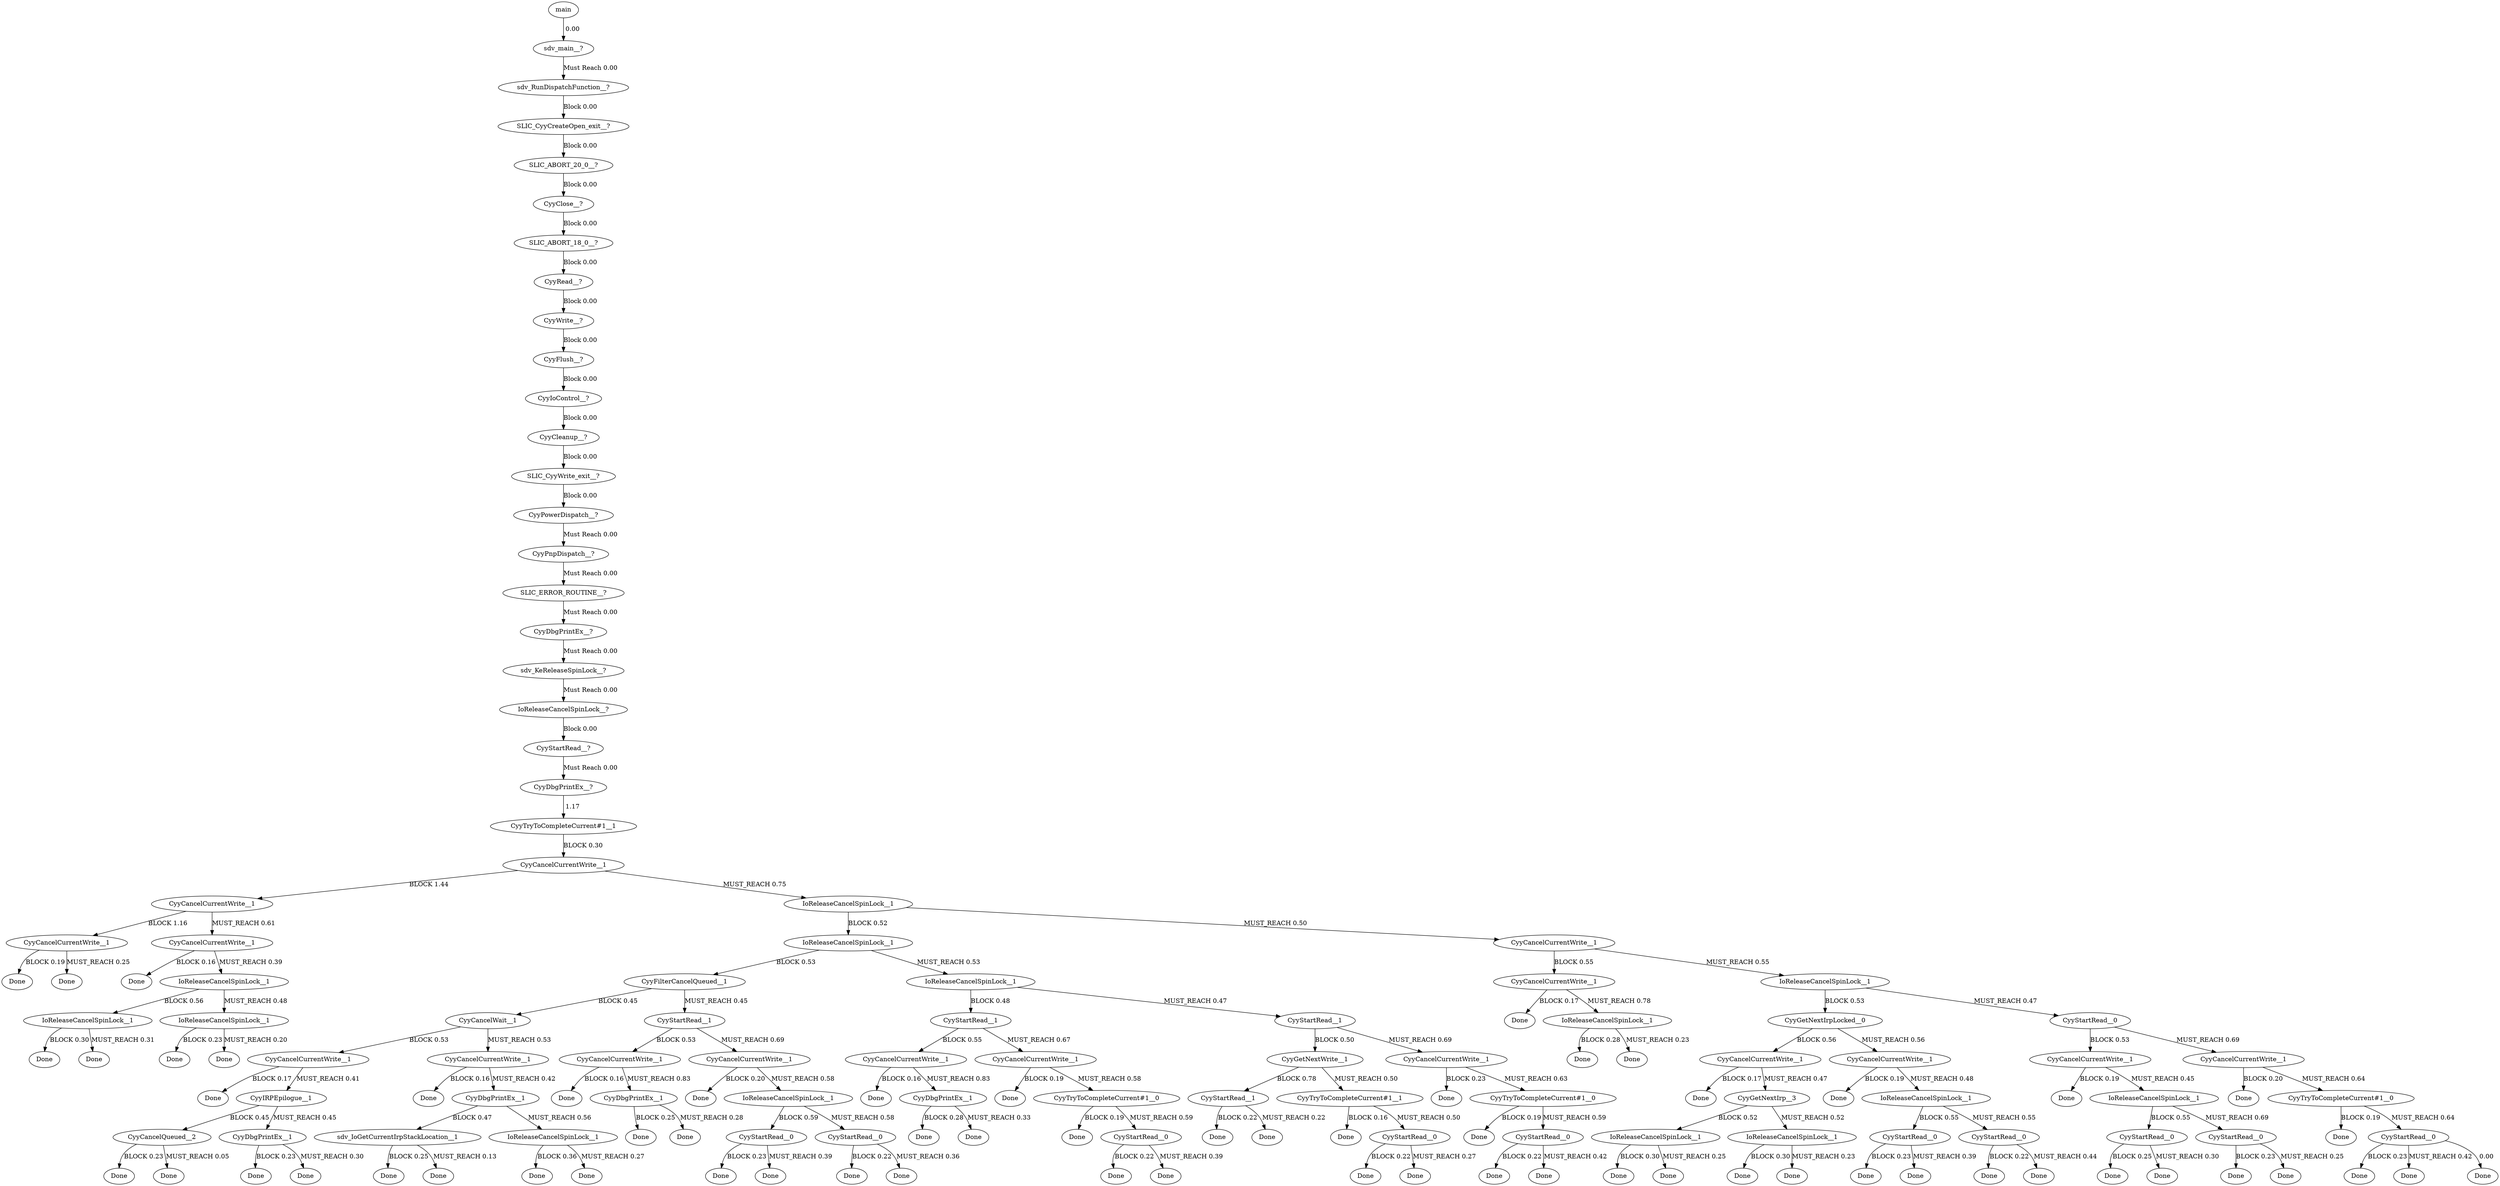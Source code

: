 digraph TG {
0 [label="main"]
1 [label="sdv_main__?"]
2 [label="sdv_RunDispatchFunction__?"]
3 [label="SLIC_CyyCreateOpen_exit__?"]
4 [label="SLIC_ABORT_20_0__?"]
5 [label="CyyClose__?"]
6 [label="SLIC_ABORT_18_0__?"]
7 [label="CyyRead__?"]
8 [label="CyyWrite__?"]
9 [label="CyyFlush__?"]
10 [label="CyyIoControl__?"]
11 [label="CyyCleanup__?"]
12 [label="SLIC_CyyWrite_exit__?"]
13 [label="CyyPowerDispatch__?"]
14 [label="CyyPnpDispatch__?"]
15 [label="SLIC_ERROR_ROUTINE__?"]
16 [label="CyyDbgPrintEx__?"]
17 [label="sdv_KeReleaseSpinLock__?"]
18 [label="IoReleaseCancelSpinLock__?"]
19 [label="CyyStartRead__?"]
20 [label="CyyDbgPrintEx__?"]
21 [label="CyyTryToCompleteCurrent#1__1"]
22 [label="CyyCancelCurrentWrite__1"]
23 [label="CyyCancelCurrentWrite__1"]
24 [label="CyyCancelCurrentWrite__1"]
25 [label="Done"]
26 [label="Done"]
27 [label="CyyCancelCurrentWrite__1"]
28 [label="Done"]
29 [label="IoReleaseCancelSpinLock__1"]
30 [label="IoReleaseCancelSpinLock__1"]
31 [label="Done"]
32 [label="Done"]
33 [label="IoReleaseCancelSpinLock__1"]
34 [label="Done"]
35 [label="Done"]
36 [label="IoReleaseCancelSpinLock__1"]
37 [label="IoReleaseCancelSpinLock__1"]
38 [label="CyyFilterCancelQueued__1"]
39 [label="CyyCancelWait__1"]
40 [label="CyyCancelCurrentWrite__1"]
41 [label="Done"]
42 [label="CyyIRPEpilogue__1"]
43 [label="CyyCancelQueued__2"]
44 [label="Done"]
45 [label="Done"]
46 [label="CyyDbgPrintEx__1"]
47 [label="Done"]
48 [label="Done"]
49 [label="CyyCancelCurrentWrite__1"]
50 [label="Done"]
51 [label="CyyDbgPrintEx__1"]
52 [label="sdv_IoGetCurrentIrpStackLocation__1"]
53 [label="Done"]
54 [label="Done"]
55 [label="IoReleaseCancelSpinLock__1"]
56 [label="Done"]
57 [label="Done"]
58 [label="CyyStartRead__1"]
59 [label="CyyCancelCurrentWrite__1"]
60 [label="Done"]
61 [label="CyyDbgPrintEx__1"]
62 [label="Done"]
63 [label="Done"]
64 [label="CyyCancelCurrentWrite__1"]
65 [label="Done"]
66 [label="IoReleaseCancelSpinLock__1"]
67 [label="CyyStartRead__0"]
68 [label="Done"]
69 [label="Done"]
70 [label="CyyStartRead__0"]
71 [label="Done"]
72 [label="Done"]
73 [label="IoReleaseCancelSpinLock__1"]
74 [label="CyyStartRead__1"]
75 [label="CyyCancelCurrentWrite__1"]
76 [label="Done"]
77 [label="CyyDbgPrintEx__1"]
78 [label="Done"]
79 [label="Done"]
80 [label="CyyCancelCurrentWrite__1"]
81 [label="Done"]
82 [label="CyyTryToCompleteCurrent#1__0"]
83 [label="Done"]
84 [label="CyyStartRead__0"]
85 [label="Done"]
86 [label="Done"]
87 [label="CyyStartRead__1"]
88 [label="CyyGetNextWrite__1"]
89 [label="CyyStartRead__1"]
90 [label="Done"]
91 [label="Done"]
92 [label="CyyTryToCompleteCurrent#1__1"]
93 [label="Done"]
94 [label="CyyStartRead__0"]
95 [label="Done"]
96 [label="Done"]
97 [label="CyyCancelCurrentWrite__1"]
98 [label="Done"]
99 [label="CyyTryToCompleteCurrent#1__0"]
100 [label="Done"]
101 [label="CyyStartRead__0"]
102 [label="Done"]
103 [label="Done"]
104 [label="CyyCancelCurrentWrite__1"]
105 [label="CyyCancelCurrentWrite__1"]
106 [label="Done"]
107 [label="IoReleaseCancelSpinLock__1"]
108 [label="Done"]
109 [label="Done"]
110 [label="IoReleaseCancelSpinLock__1"]
111 [label="CyyGetNextIrpLocked__0"]
112 [label="CyyCancelCurrentWrite__1"]
113 [label="Done"]
114 [label="CyyGetNextIrp__3"]
115 [label="IoReleaseCancelSpinLock__1"]
116 [label="Done"]
117 [label="Done"]
118 [label="IoReleaseCancelSpinLock__1"]
119 [label="Done"]
120 [label="Done"]
121 [label="CyyCancelCurrentWrite__1"]
122 [label="Done"]
123 [label="IoReleaseCancelSpinLock__1"]
124 [label="CyyStartRead__0"]
125 [label="Done"]
126 [label="Done"]
127 [label="CyyStartRead__0"]
128 [label="Done"]
129 [label="Done"]
130 [label="CyyStartRead__0"]
131 [label="CyyCancelCurrentWrite__1"]
132 [label="Done"]
133 [label="IoReleaseCancelSpinLock__1"]
134 [label="CyyStartRead__0"]
135 [label="Done"]
136 [label="Done"]
137 [label="CyyStartRead__0"]
138 [label="Done"]
139 [label="Done"]
140 [label="CyyCancelCurrentWrite__1"]
141 [label="Done"]
142 [label="CyyTryToCompleteCurrent#1__0"]
143 [label="Done"]
144 [label="CyyStartRead__0"]
145 [label="Done"]
146 [label="Done"]
147 [label="Done"]
0 -> 1 [label=" 0.00"]
1 -> 2 [label="Must Reach 0.00"]
2 -> 3 [label="Block 0.00"]
3 -> 4 [label="Block 0.00"]
4 -> 5 [label="Block 0.00"]
5 -> 6 [label="Block 0.00"]
6 -> 7 [label="Block 0.00"]
7 -> 8 [label="Block 0.00"]
8 -> 9 [label="Block 0.00"]
9 -> 10 [label="Block 0.00"]
10 -> 11 [label="Block 0.00"]
11 -> 12 [label="Block 0.00"]
12 -> 13 [label="Block 0.00"]
13 -> 14 [label="Must Reach 0.00"]
14 -> 15 [label="Must Reach 0.00"]
15 -> 16 [label="Must Reach 0.00"]
16 -> 17 [label="Must Reach 0.00"]
17 -> 18 [label="Must Reach 0.00"]
18 -> 19 [label="Block 0.00"]
19 -> 20 [label="Must Reach 0.00"]
20 -> 21 [label=" 1.17"]
21 -> 22 [label="BLOCK 0.30"]
22 -> 23 [label="BLOCK 1.44"]
22 -> 36 [label="MUST_REACH 0.75"]
23 -> 24 [label="BLOCK 1.16"]
23 -> 27 [label="MUST_REACH 0.61"]
24 -> 25 [label="BLOCK 0.19"]
24 -> 26 [label="MUST_REACH 0.25"]
27 -> 28 [label="BLOCK 0.16"]
27 -> 29 [label="MUST_REACH 0.39"]
29 -> 30 [label="BLOCK 0.56"]
29 -> 33 [label="MUST_REACH 0.48"]
30 -> 31 [label="BLOCK 0.30"]
30 -> 32 [label="MUST_REACH 0.31"]
33 -> 34 [label="BLOCK 0.23"]
33 -> 35 [label="MUST_REACH 0.20"]
36 -> 37 [label="BLOCK 0.52"]
36 -> 104 [label="MUST_REACH 0.50"]
37 -> 38 [label="BLOCK 0.53"]
37 -> 73 [label="MUST_REACH 0.53"]
38 -> 39 [label="BLOCK 0.45"]
38 -> 58 [label="MUST_REACH 0.45"]
39 -> 40 [label="BLOCK 0.53"]
39 -> 49 [label="MUST_REACH 0.53"]
40 -> 41 [label="BLOCK 0.17"]
40 -> 42 [label="MUST_REACH 0.41"]
42 -> 43 [label="BLOCK 0.45"]
42 -> 46 [label="MUST_REACH 0.45"]
43 -> 44 [label="BLOCK 0.23"]
43 -> 45 [label="MUST_REACH 0.05"]
46 -> 47 [label="BLOCK 0.23"]
46 -> 48 [label="MUST_REACH 0.30"]
49 -> 50 [label="BLOCK 0.16"]
49 -> 51 [label="MUST_REACH 0.42"]
51 -> 52 [label="BLOCK 0.47"]
51 -> 55 [label="MUST_REACH 0.56"]
52 -> 53 [label="BLOCK 0.25"]
52 -> 54 [label="MUST_REACH 0.13"]
55 -> 56 [label="BLOCK 0.36"]
55 -> 57 [label="MUST_REACH 0.27"]
58 -> 59 [label="BLOCK 0.53"]
58 -> 64 [label="MUST_REACH 0.69"]
59 -> 60 [label="BLOCK 0.16"]
59 -> 61 [label="MUST_REACH 0.83"]
61 -> 62 [label="BLOCK 0.25"]
61 -> 63 [label="MUST_REACH 0.28"]
64 -> 65 [label="BLOCK 0.20"]
64 -> 66 [label="MUST_REACH 0.58"]
66 -> 67 [label="BLOCK 0.59"]
66 -> 70 [label="MUST_REACH 0.58"]
67 -> 68 [label="BLOCK 0.23"]
67 -> 69 [label="MUST_REACH 0.39"]
70 -> 71 [label="BLOCK 0.22"]
70 -> 72 [label="MUST_REACH 0.36"]
73 -> 74 [label="BLOCK 0.48"]
73 -> 87 [label="MUST_REACH 0.47"]
74 -> 75 [label="BLOCK 0.55"]
74 -> 80 [label="MUST_REACH 0.67"]
75 -> 76 [label="BLOCK 0.16"]
75 -> 77 [label="MUST_REACH 0.83"]
77 -> 78 [label="BLOCK 0.28"]
77 -> 79 [label="MUST_REACH 0.33"]
80 -> 81 [label="BLOCK 0.19"]
80 -> 82 [label="MUST_REACH 0.58"]
82 -> 83 [label="BLOCK 0.19"]
82 -> 84 [label="MUST_REACH 0.59"]
84 -> 85 [label="BLOCK 0.22"]
84 -> 86 [label="MUST_REACH 0.39"]
87 -> 88 [label="BLOCK 0.50"]
87 -> 97 [label="MUST_REACH 0.69"]
88 -> 89 [label="BLOCK 0.78"]
88 -> 92 [label="MUST_REACH 0.50"]
89 -> 90 [label="BLOCK 0.22"]
89 -> 91 [label="MUST_REACH 0.22"]
92 -> 93 [label="BLOCK 0.16"]
92 -> 94 [label="MUST_REACH 0.50"]
94 -> 95 [label="BLOCK 0.22"]
94 -> 96 [label="MUST_REACH 0.27"]
97 -> 98 [label="BLOCK 0.23"]
97 -> 99 [label="MUST_REACH 0.63"]
99 -> 100 [label="BLOCK 0.19"]
99 -> 101 [label="MUST_REACH 0.59"]
101 -> 102 [label="BLOCK 0.22"]
101 -> 103 [label="MUST_REACH 0.42"]
104 -> 105 [label="BLOCK 0.55"]
104 -> 110 [label="MUST_REACH 0.55"]
105 -> 106 [label="BLOCK 0.17"]
105 -> 107 [label="MUST_REACH 0.78"]
107 -> 108 [label="BLOCK 0.28"]
107 -> 109 [label="MUST_REACH 0.23"]
110 -> 111 [label="BLOCK 0.53"]
110 -> 130 [label="MUST_REACH 0.47"]
111 -> 112 [label="BLOCK 0.56"]
111 -> 121 [label="MUST_REACH 0.56"]
112 -> 113 [label="BLOCK 0.17"]
112 -> 114 [label="MUST_REACH 0.47"]
114 -> 115 [label="BLOCK 0.52"]
114 -> 118 [label="MUST_REACH 0.52"]
115 -> 116 [label="BLOCK 0.30"]
115 -> 117 [label="MUST_REACH 0.25"]
118 -> 119 [label="BLOCK 0.30"]
118 -> 120 [label="MUST_REACH 0.23"]
121 -> 122 [label="BLOCK 0.19"]
121 -> 123 [label="MUST_REACH 0.48"]
123 -> 124 [label="BLOCK 0.55"]
123 -> 127 [label="MUST_REACH 0.55"]
124 -> 125 [label="BLOCK 0.23"]
124 -> 126 [label="MUST_REACH 0.39"]
127 -> 128 [label="BLOCK 0.22"]
127 -> 129 [label="MUST_REACH 0.44"]
130 -> 131 [label="BLOCK 0.53"]
130 -> 140 [label="MUST_REACH 0.69"]
131 -> 132 [label="BLOCK 0.19"]
131 -> 133 [label="MUST_REACH 0.45"]
133 -> 134 [label="BLOCK 0.55"]
133 -> 137 [label="MUST_REACH 0.69"]
134 -> 135 [label="BLOCK 0.25"]
134 -> 136 [label="MUST_REACH 0.30"]
137 -> 138 [label="BLOCK 0.23"]
137 -> 139 [label="MUST_REACH 0.25"]
140 -> 141 [label="BLOCK 0.20"]
140 -> 142 [label="MUST_REACH 0.64"]
142 -> 143 [label="BLOCK 0.19"]
142 -> 144 [label="MUST_REACH 0.64"]
144 -> 145 [label="BLOCK 0.23"]
144 -> 146 [label="MUST_REACH 0.42"]
144 -> 147 [label=" 0.00"]
}
